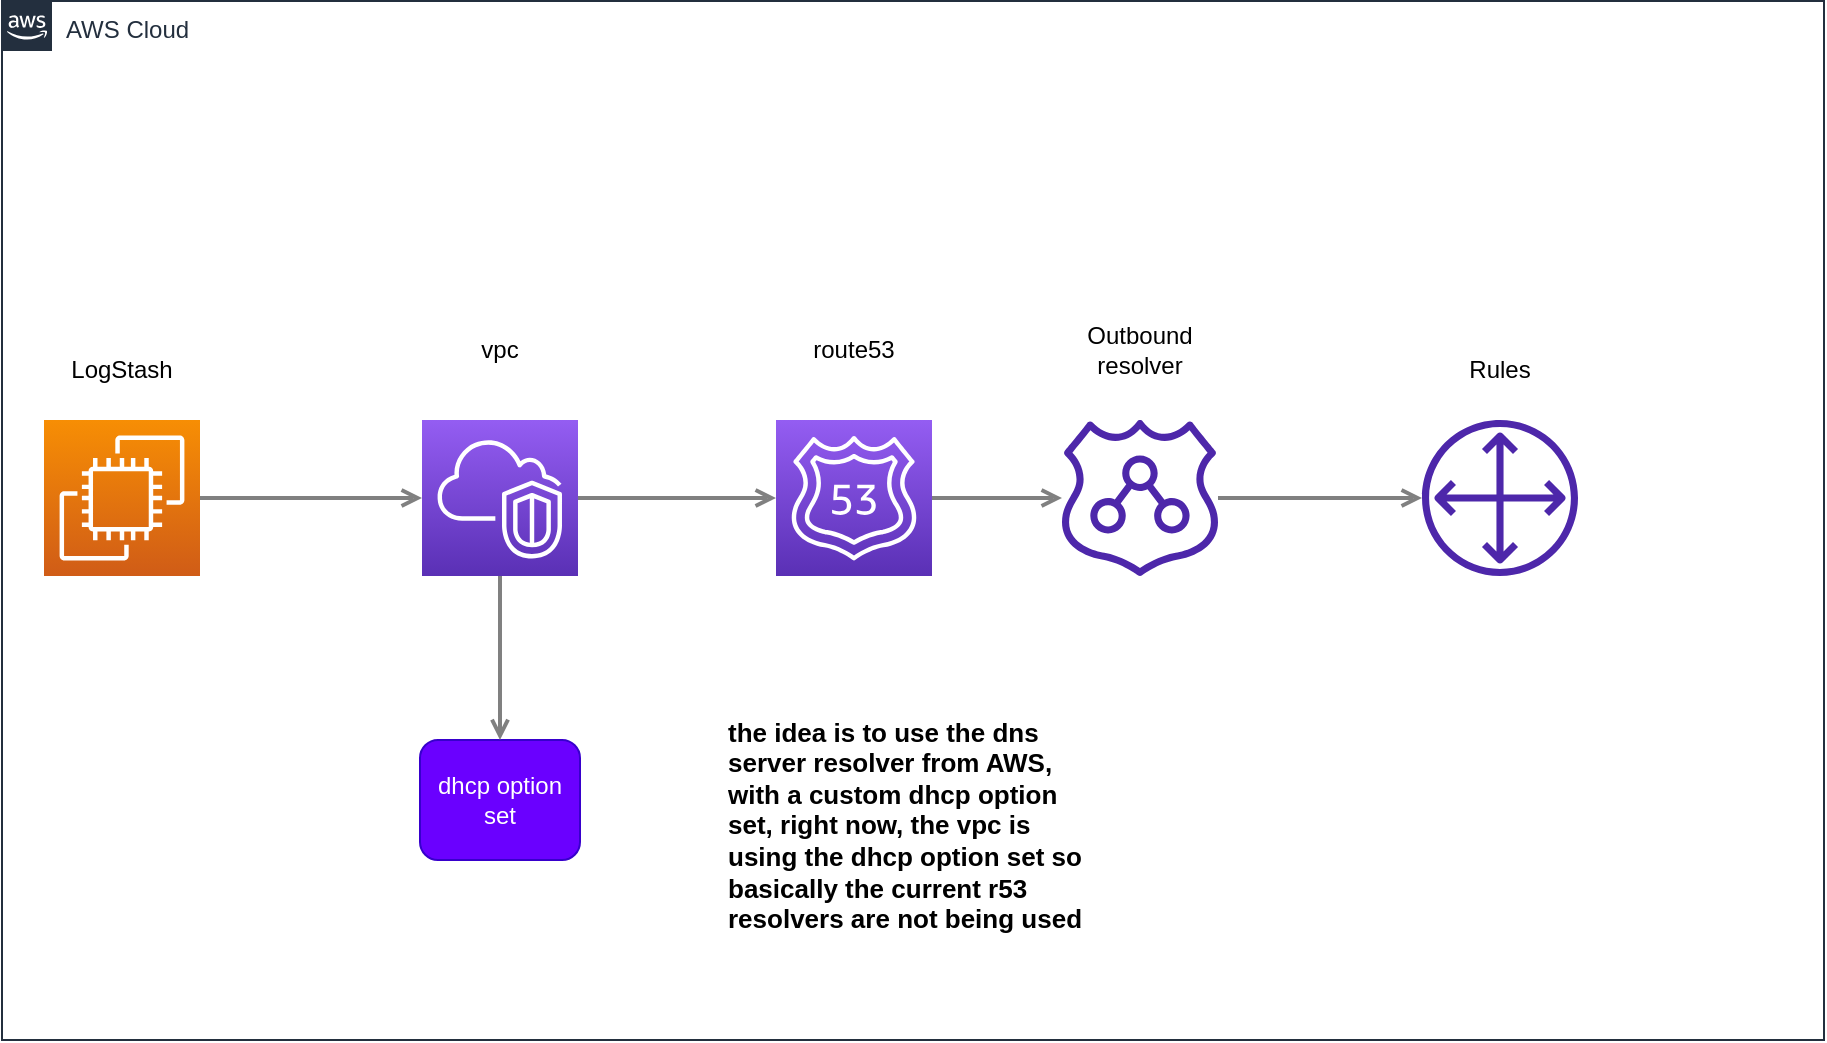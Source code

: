 <mxfile version="16.6.3" type="github">
  <diagram id="Ht1M8jgEwFfnCIfOTk4-" name="Page-1">
    <mxGraphModel dx="1426" dy="1543" grid="1" gridSize="10" guides="1" tooltips="1" connect="1" arrows="1" fold="1" page="1" pageScale="1" pageWidth="1169" pageHeight="827" math="0" shadow="0">
      <root>
        <mxCell id="0" />
        <mxCell id="1" parent="0" />
        <mxCell id="UEzPUAAOIrF-is8g5C7q-175" value="AWS Cloud" style="points=[[0,0],[0.25,0],[0.5,0],[0.75,0],[1,0],[1,0.25],[1,0.5],[1,0.75],[1,1],[0.75,1],[0.5,1],[0.25,1],[0,1],[0,0.75],[0,0.5],[0,0.25]];outlineConnect=0;gradientColor=none;html=1;whiteSpace=wrap;fontSize=12;fontStyle=0;shape=mxgraph.aws4.group;grIcon=mxgraph.aws4.group_aws_cloud_alt;strokeColor=#232F3E;fillColor=none;verticalAlign=top;align=left;spacingLeft=30;fontColor=#232F3E;dashed=0;labelBackgroundColor=#ffffff;container=1;pointerEvents=0;collapsible=0;recursiveResize=0;" parent="1" vertex="1">
          <mxGeometry x="120" y="-789.5" width="911" height="519.5" as="geometry" />
        </mxCell>
        <mxCell id="fEOlJVCFSqXUFcAhF5Xg-1" value="" style="sketch=0;points=[[0,0,0],[0.25,0,0],[0.5,0,0],[0.75,0,0],[1,0,0],[0,1,0],[0.25,1,0],[0.5,1,0],[0.75,1,0],[1,1,0],[0,0.25,0],[0,0.5,0],[0,0.75,0],[1,0.25,0],[1,0.5,0],[1,0.75,0]];outlineConnect=0;fontColor=#232F3E;gradientColor=#945DF2;gradientDirection=north;fillColor=#5A30B5;strokeColor=#ffffff;dashed=0;verticalLabelPosition=bottom;verticalAlign=top;align=center;html=1;fontSize=12;fontStyle=0;aspect=fixed;shape=mxgraph.aws4.resourceIcon;resIcon=mxgraph.aws4.route_53;" vertex="1" parent="UEzPUAAOIrF-is8g5C7q-175">
          <mxGeometry x="387" y="209.5" width="78" height="78" as="geometry" />
        </mxCell>
        <mxCell id="fEOlJVCFSqXUFcAhF5Xg-2" value="" style="sketch=0;outlineConnect=0;fontColor=#232F3E;gradientColor=none;fillColor=#4D27AA;strokeColor=none;dashed=0;verticalLabelPosition=bottom;verticalAlign=top;align=center;html=1;fontSize=12;fontStyle=0;aspect=fixed;pointerEvents=1;shape=mxgraph.aws4.route_53_resolver;" vertex="1" parent="UEzPUAAOIrF-is8g5C7q-175">
          <mxGeometry x="530" y="209.5" width="78" height="78" as="geometry" />
        </mxCell>
        <mxCell id="fEOlJVCFSqXUFcAhF5Xg-3" value="" style="sketch=0;points=[[0,0,0],[0.25,0,0],[0.5,0,0],[0.75,0,0],[1,0,0],[0,1,0],[0.25,1,0],[0.5,1,0],[0.75,1,0],[1,1,0],[0,0.25,0],[0,0.5,0],[0,0.75,0],[1,0.25,0],[1,0.5,0],[1,0.75,0]];outlineConnect=0;fontColor=#232F3E;gradientColor=#F78E04;gradientDirection=north;fillColor=#D05C17;strokeColor=#ffffff;dashed=0;verticalLabelPosition=bottom;verticalAlign=top;align=center;html=1;fontSize=12;fontStyle=0;aspect=fixed;shape=mxgraph.aws4.resourceIcon;resIcon=mxgraph.aws4.ec2;" vertex="1" parent="UEzPUAAOIrF-is8g5C7q-175">
          <mxGeometry x="21" y="209.5" width="78" height="78" as="geometry" />
        </mxCell>
        <mxCell id="fEOlJVCFSqXUFcAhF5Xg-5" value="LogStash" style="text;html=1;strokeColor=none;fillColor=none;align=center;verticalAlign=middle;whiteSpace=wrap;rounded=0;" vertex="1" parent="UEzPUAAOIrF-is8g5C7q-175">
          <mxGeometry x="30" y="169.5" width="60" height="30" as="geometry" />
        </mxCell>
        <mxCell id="fEOlJVCFSqXUFcAhF5Xg-6" value="Outbound resolver" style="text;html=1;strokeColor=none;fillColor=none;align=center;verticalAlign=middle;whiteSpace=wrap;rounded=0;" vertex="1" parent="UEzPUAAOIrF-is8g5C7q-175">
          <mxGeometry x="539" y="159.5" width="60" height="30" as="geometry" />
        </mxCell>
        <mxCell id="fEOlJVCFSqXUFcAhF5Xg-7" value="" style="sketch=0;outlineConnect=0;fontColor=#232F3E;gradientColor=none;fillColor=#4D27AA;strokeColor=none;dashed=0;verticalLabelPosition=bottom;verticalAlign=top;align=center;html=1;fontSize=12;fontStyle=0;aspect=fixed;pointerEvents=1;shape=mxgraph.aws4.customer_gateway;" vertex="1" parent="UEzPUAAOIrF-is8g5C7q-175">
          <mxGeometry x="710" y="209.5" width="78" height="78" as="geometry" />
        </mxCell>
        <mxCell id="UEzPUAAOIrF-is8g5C7q-200" style="edgeStyle=orthogonalEdgeStyle;rounded=0;orthogonalLoop=1;jettySize=auto;html=1;startArrow=none;startFill=0;endArrow=open;endFill=0;strokeColor=#808080;strokeWidth=2;" parent="UEzPUAAOIrF-is8g5C7q-175" source="fEOlJVCFSqXUFcAhF5Xg-2" target="fEOlJVCFSqXUFcAhF5Xg-7" edge="1">
          <mxGeometry relative="1" as="geometry">
            <Array as="points" />
            <mxPoint x="366" y="169.5" as="sourcePoint" />
            <mxPoint x="435" y="289.516" as="targetPoint" />
          </mxGeometry>
        </mxCell>
        <mxCell id="fEOlJVCFSqXUFcAhF5Xg-8" value="Rules" style="text;html=1;strokeColor=none;fillColor=none;align=center;verticalAlign=middle;whiteSpace=wrap;rounded=0;" vertex="1" parent="UEzPUAAOIrF-is8g5C7q-175">
          <mxGeometry x="719" y="169.5" width="60" height="30" as="geometry" />
        </mxCell>
        <mxCell id="fEOlJVCFSqXUFcAhF5Xg-9" value="" style="sketch=0;points=[[0,0,0],[0.25,0,0],[0.5,0,0],[0.75,0,0],[1,0,0],[0,1,0],[0.25,1,0],[0.5,1,0],[0.75,1,0],[1,1,0],[0,0.25,0],[0,0.5,0],[0,0.75,0],[1,0.25,0],[1,0.5,0],[1,0.75,0]];outlineConnect=0;fontColor=#232F3E;gradientColor=#945DF2;gradientDirection=north;fillColor=#5A30B5;strokeColor=#ffffff;dashed=0;verticalLabelPosition=bottom;verticalAlign=top;align=center;html=1;fontSize=12;fontStyle=0;aspect=fixed;shape=mxgraph.aws4.resourceIcon;resIcon=mxgraph.aws4.vpc;" vertex="1" parent="UEzPUAAOIrF-is8g5C7q-175">
          <mxGeometry x="210" y="209.5" width="78" height="78" as="geometry" />
        </mxCell>
        <mxCell id="UEzPUAAOIrF-is8g5C7q-196" style="edgeStyle=orthogonalEdgeStyle;rounded=0;orthogonalLoop=1;jettySize=auto;html=1;startArrow=none;startFill=0;endArrow=open;endFill=0;strokeColor=#808080;strokeWidth=2;exitX=1;exitY=0.5;exitDx=0;exitDy=0;exitPerimeter=0;" parent="UEzPUAAOIrF-is8g5C7q-175" source="fEOlJVCFSqXUFcAhF5Xg-1" target="fEOlJVCFSqXUFcAhF5Xg-2" edge="1">
          <mxGeometry relative="1" as="geometry">
            <mxPoint x="387" y="79" as="sourcePoint" />
            <mxPoint x="580" y="79" as="targetPoint" />
          </mxGeometry>
        </mxCell>
        <mxCell id="UEzPUAAOIrF-is8g5C7q-195" style="edgeStyle=orthogonalEdgeStyle;rounded=0;orthogonalLoop=1;jettySize=auto;html=1;startArrow=none;startFill=0;endArrow=open;endFill=0;strokeColor=#808080;strokeWidth=2;entryX=0;entryY=0.5;entryDx=0;entryDy=0;entryPerimeter=0;" parent="UEzPUAAOIrF-is8g5C7q-175" source="fEOlJVCFSqXUFcAhF5Xg-3" target="fEOlJVCFSqXUFcAhF5Xg-9" edge="1">
          <mxGeometry relative="1" as="geometry">
            <mxPoint x="204" y="79.5" as="sourcePoint" />
            <mxPoint x="200" y="79.5" as="targetPoint" />
            <Array as="points" />
          </mxGeometry>
        </mxCell>
        <mxCell id="UEzPUAAOIrF-is8g5C7q-199" style="edgeStyle=orthogonalEdgeStyle;rounded=0;orthogonalLoop=1;jettySize=auto;html=1;startArrow=none;startFill=0;endArrow=open;endFill=0;strokeColor=#808080;strokeWidth=2;exitX=1;exitY=0.5;exitDx=0;exitDy=0;exitPerimeter=0;entryX=0;entryY=0.5;entryDx=0;entryDy=0;entryPerimeter=0;" parent="UEzPUAAOIrF-is8g5C7q-175" source="fEOlJVCFSqXUFcAhF5Xg-9" target="fEOlJVCFSqXUFcAhF5Xg-1" edge="1">
          <mxGeometry relative="1" as="geometry">
            <mxPoint x="300" y="359.5" as="sourcePoint" />
            <mxPoint x="300" y="461.5" as="targetPoint" />
          </mxGeometry>
        </mxCell>
        <mxCell id="fEOlJVCFSqXUFcAhF5Xg-16" value="dhcp option set" style="rounded=1;whiteSpace=wrap;html=1;fillColor=#6a00ff;fontColor=#ffffff;strokeColor=#3700CC;" vertex="1" parent="UEzPUAAOIrF-is8g5C7q-175">
          <mxGeometry x="209" y="369.5" width="80" height="60" as="geometry" />
        </mxCell>
        <mxCell id="fEOlJVCFSqXUFcAhF5Xg-19" value="vpc" style="text;html=1;strokeColor=none;fillColor=none;align=center;verticalAlign=middle;whiteSpace=wrap;rounded=0;" vertex="1" parent="UEzPUAAOIrF-is8g5C7q-175">
          <mxGeometry x="219" y="159.5" width="60" height="30" as="geometry" />
        </mxCell>
        <mxCell id="fEOlJVCFSqXUFcAhF5Xg-20" value="route53" style="text;html=1;strokeColor=none;fillColor=none;align=center;verticalAlign=middle;whiteSpace=wrap;rounded=0;" vertex="1" parent="UEzPUAAOIrF-is8g5C7q-175">
          <mxGeometry x="396" y="159.5" width="60" height="30" as="geometry" />
        </mxCell>
        <mxCell id="fEOlJVCFSqXUFcAhF5Xg-21" value="&lt;h1 style=&quot;font-size: 13px&quot;&gt;the idea is to use the dns server resolver from AWS, with a custom dhcp option set, right now, the vpc is using the dhcp option set so basically the current r53 resolvers are not being used&lt;/h1&gt;" style="text;html=1;strokeColor=none;fillColor=none;spacing=5;spacingTop=-20;whiteSpace=wrap;overflow=hidden;rounded=0;" vertex="1" parent="UEzPUAAOIrF-is8g5C7q-175">
          <mxGeometry x="358" y="359.5" width="190" height="120" as="geometry" />
        </mxCell>
        <mxCell id="fEOlJVCFSqXUFcAhF5Xg-14" value="" style="sketch=0;points=[[0,0,0],[0.25,0,0],[0.5,0,0],[0.75,0,0],[1,0,0],[0,1,0],[0.25,1,0],[0.5,1,0],[0.75,1,0],[1,1,0],[0,0.25,0],[0,0.5,0],[0,0.75,0],[1,0.25,0],[1,0.5,0],[1,0.75,0]];outlineConnect=0;fontColor=#232F3E;gradientColor=#945DF2;gradientDirection=north;fillColor=#5A30B5;strokeColor=#ffffff;dashed=0;verticalLabelPosition=bottom;verticalAlign=top;align=center;html=1;fontSize=12;fontStyle=0;aspect=fixed;shape=mxgraph.aws4.resourceIcon;resIcon=mxgraph.aws4.vpc;" vertex="1" parent="1">
          <mxGeometry x="330" y="-580" width="78" height="78" as="geometry" />
        </mxCell>
        <mxCell id="fEOlJVCFSqXUFcAhF5Xg-18" style="edgeStyle=orthogonalEdgeStyle;rounded=0;orthogonalLoop=1;jettySize=auto;html=1;startArrow=none;startFill=0;endArrow=open;endFill=0;strokeColor=#808080;strokeWidth=2;entryX=0.5;entryY=0;entryDx=0;entryDy=0;exitX=0.5;exitY=1;exitDx=0;exitDy=0;exitPerimeter=0;" edge="1" parent="1" source="fEOlJVCFSqXUFcAhF5Xg-14" target="fEOlJVCFSqXUFcAhF5Xg-16">
          <mxGeometry relative="1" as="geometry">
            <mxPoint x="410" y="-470" as="sourcePoint" />
            <mxPoint x="521" y="-470" as="targetPoint" />
            <Array as="points" />
          </mxGeometry>
        </mxCell>
      </root>
    </mxGraphModel>
  </diagram>
</mxfile>
